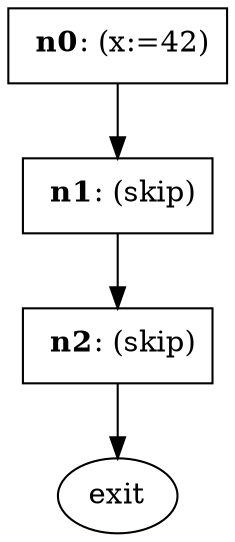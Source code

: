 digraph product {
n0 [label=< <B>n0</B>: (x:=42)>, shape=box]
n0 -> n1
n1 [label=< <B>n1</B>: (skip)>, shape=box]
n1 -> n2
n2 [label=< <B>n2</B>: (skip)>, shape=box]
n2 -> exit
}
